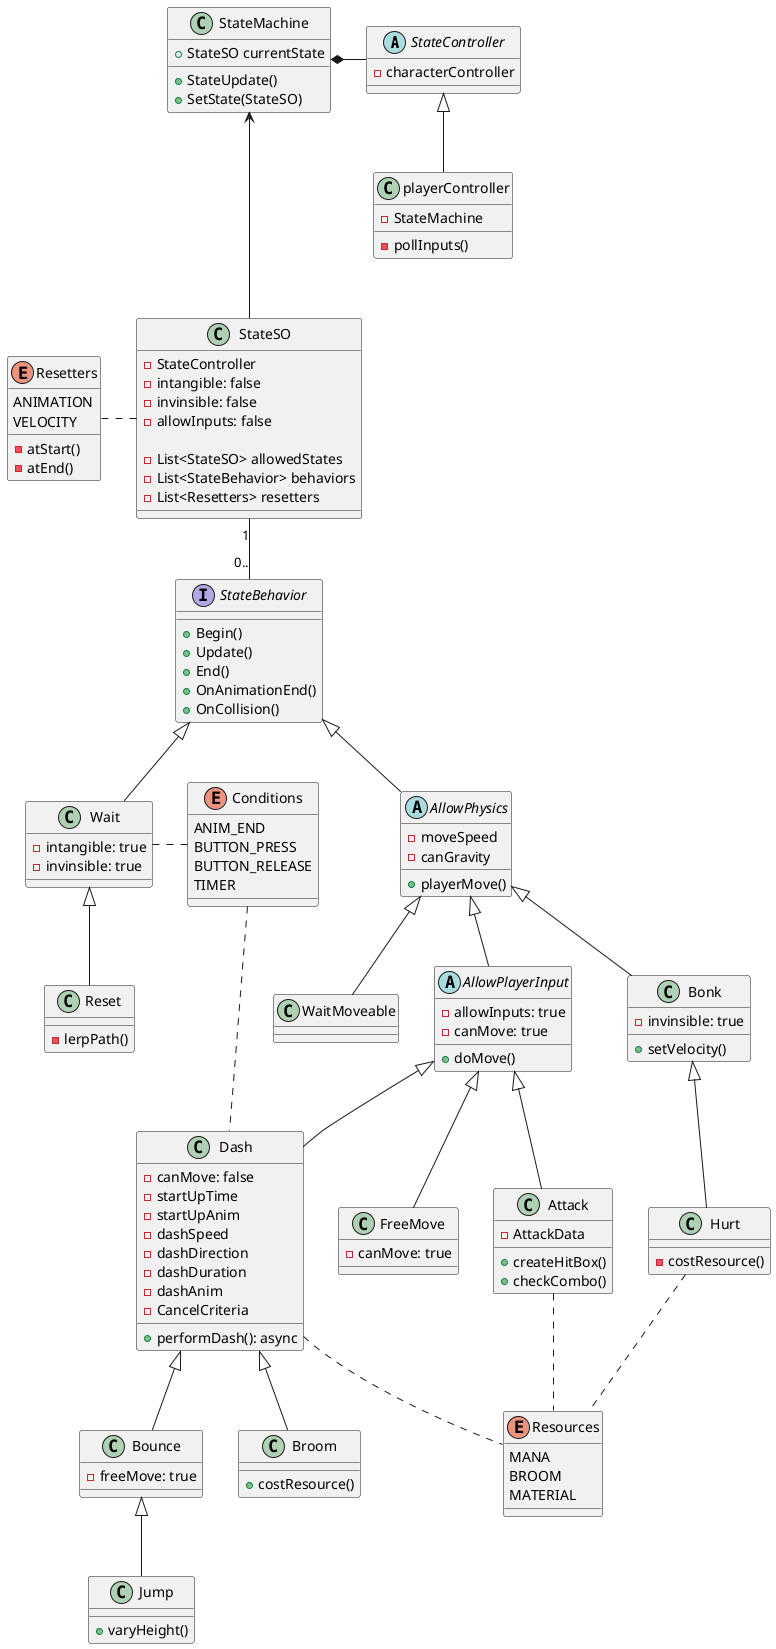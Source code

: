 @startuml State Machine

abstract class StateController {
  -characterController
}

class playerController {
  - StateMachine

  - pollInputs()
}

class StateMachine {
  + StateSO currentState

  + StateUpdate()
  + SetState(StateSO)
}

class StateSO {
  -StateController
  -intangible: false
  -invinsible: false
  -allowInputs: false

  - List<StateSO> allowedStates
  - List<StateBehavior> behaviors
  - List<Resetters> resetters
}

enum Resetters {
  ANIMATION
  VELOCITY

  - atStart()
  - atEnd()
}

enum Conditions {
  ANIM_END
  BUTTON_PRESS
  BUTTON_RELEASE
  TIMER
}

interface StateBehavior {
  + Begin()
  + Update()
  + End()
  + OnAnimationEnd()
  + OnCollision()
}

abstract class AllowPhysics {
  - moveSpeed
  - canGravity

  + playerMove()
}

class Dash {
  -canMove: false
  -startUpTime
  -startUpAnim
  -dashSpeed
  -dashDirection
  -dashDuration
  -dashAnim
  -CancelCriteria

  +performDash(): async
}

Dash . Resources

class Broom {
  +costResource()
}

enum Resources {
  MANA
  BROOM
  MATERIAL
}

class Bounce {
  - freeMove: true
}

class Jump {
  +varyHeight()
}

abstract class AllowPlayerInput {
  -allowInputs: true
  -canMove: true

  +doMove()
}

class FreeMove {
  -canMove: true
}

class Attack {
  -AttackData

  +createHitBox()
  +checkCombo()
}

Attack .. Resources

class Bonk {
  -invinsible: true

  +setVelocity()
}

class Wait {
  -intangible: true
  -invinsible: true
}

class Hurt {
  -costResource()
}

Hurt .. Resources

class Reset {
  -lerpPath()
}

StateController <|-- playerController
StateMachine *- StateController
StateMachine <--- StateSO
StateSO "1" -- "0.." StateBehavior
Resetters . StateSO

StateBehavior <|-- AllowPhysics
AllowPhysics <|-- AllowPlayerInput

AllowPlayerInput <|-- FreeMove
AllowPlayerInput <|-- Attack
AllowPlayerInput <|-- Dash
Dash <|-- Broom
Dash <|-- Bounce
Bounce <|-- Jump

AllowPhysics <|-- Bonk
Bonk <|-- Hurt
AllowPhysics <|-- WaitMoveable

Wait <|-- Reset
StateBehavior <|-- Wait

Wait . Conditions
Conditions . Dash
@enduml